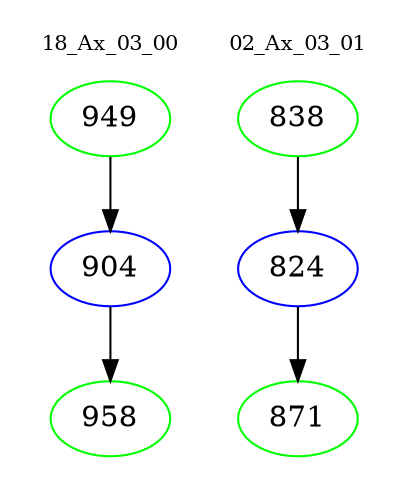 digraph{
subgraph cluster_0 {
color = white
label = "18_Ax_03_00";
fontsize=10;
T0_949 [label="949", color="green"]
T0_949 -> T0_904 [color="black"]
T0_904 [label="904", color="blue"]
T0_904 -> T0_958 [color="black"]
T0_958 [label="958", color="green"]
}
subgraph cluster_1 {
color = white
label = "02_Ax_03_01";
fontsize=10;
T1_838 [label="838", color="green"]
T1_838 -> T1_824 [color="black"]
T1_824 [label="824", color="blue"]
T1_824 -> T1_871 [color="black"]
T1_871 [label="871", color="green"]
}
}
